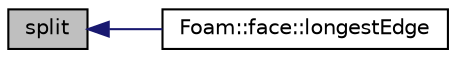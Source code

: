 digraph "split"
{
  bgcolor="transparent";
  edge [fontname="Helvetica",fontsize="10",labelfontname="Helvetica",labelfontsize="10"];
  node [fontname="Helvetica",fontsize="10",shape=record];
  rankdir="LR";
  Node1 [label="split",height=0.2,width=0.4,color="black", fillcolor="grey75", style="filled" fontcolor="black"];
  Node1 -> Node2 [dir="back",color="midnightblue",fontsize="10",style="solid",fontname="Helvetica"];
  Node2 [label="Foam::face::longestEdge",height=0.2,width=0.4,color="black",URL="$classFoam_1_1face.html#a08a3e29ca529b9307cea3313c0801379",tooltip="Find the longest edge on a face. "];
}
